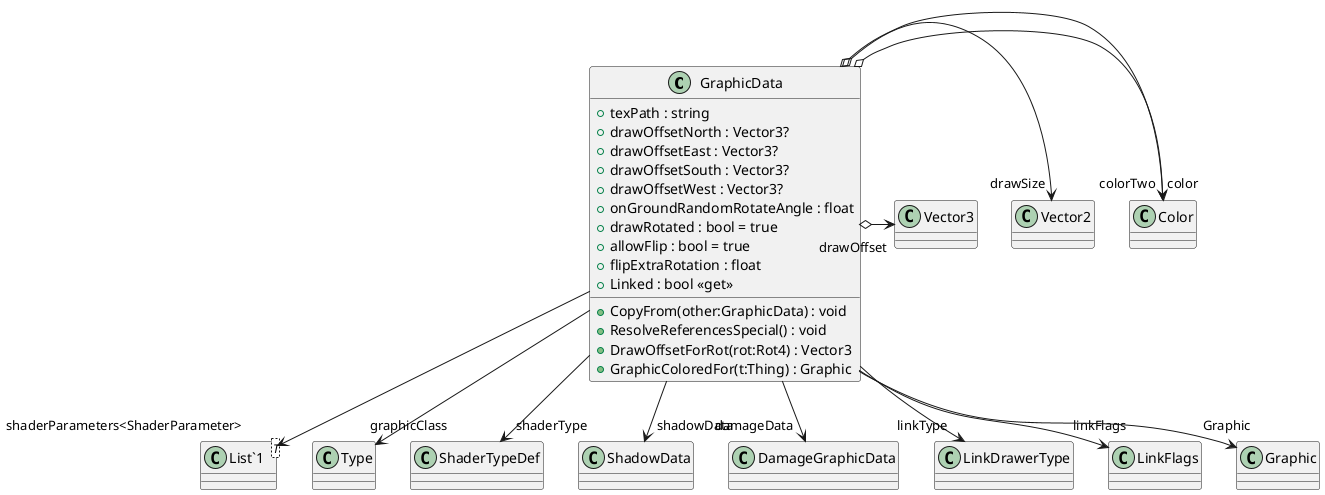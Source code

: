 @startuml
class GraphicData {
    + texPath : string
    + drawOffsetNorth : Vector3?
    + drawOffsetEast : Vector3?
    + drawOffsetSouth : Vector3?
    + drawOffsetWest : Vector3?
    + onGroundRandomRotateAngle : float
    + drawRotated : bool = true
    + allowFlip : bool = true
    + flipExtraRotation : float
    + Linked : bool <<get>>
    + CopyFrom(other:GraphicData) : void
    + ResolveReferencesSpecial() : void
    + DrawOffsetForRot(rot:Rot4) : Vector3
    + GraphicColoredFor(t:Thing) : Graphic
}
class "List`1"<T> {
}
GraphicData --> "graphicClass" Type
GraphicData --> "shaderType" ShaderTypeDef
GraphicData --> "shaderParameters<ShaderParameter>" "List`1"
GraphicData o-> "color" Color
GraphicData o-> "colorTwo" Color
GraphicData o-> "drawSize" Vector2
GraphicData o-> "drawOffset" Vector3
GraphicData --> "shadowData" ShadowData
GraphicData --> "damageData" DamageGraphicData
GraphicData --> "linkType" LinkDrawerType
GraphicData --> "linkFlags" LinkFlags
GraphicData --> "Graphic" Graphic
@enduml
